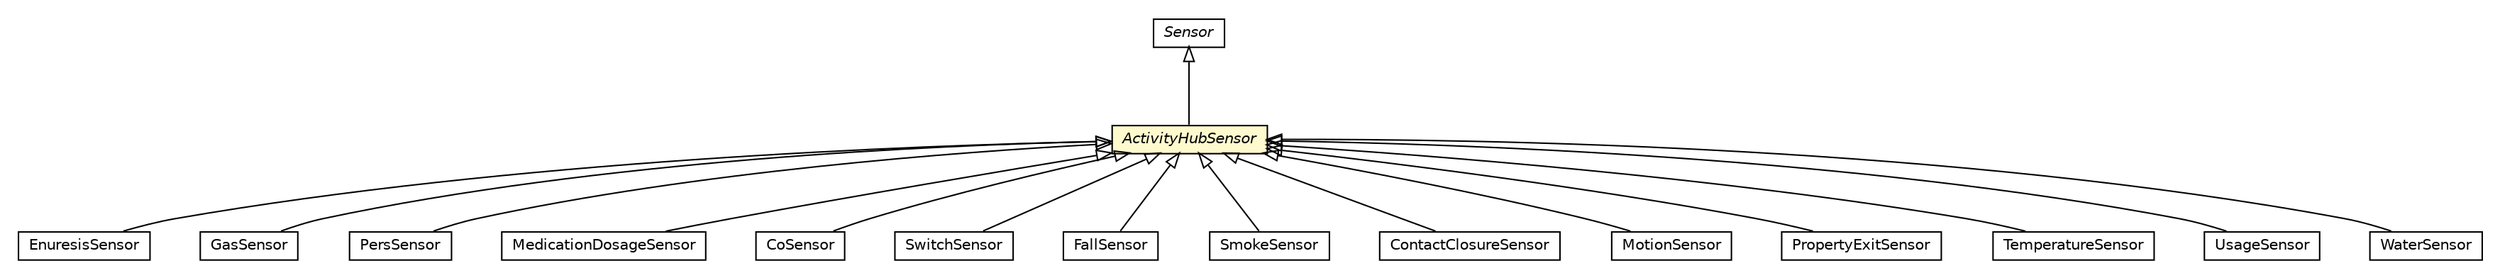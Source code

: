 #!/usr/local/bin/dot
#
# Class diagram 
# Generated by UMLGraph version R5_6-24-gf6e263 (http://www.umlgraph.org/)
#

digraph G {
	edge [fontname="Helvetica",fontsize=10,labelfontname="Helvetica",labelfontsize=10];
	node [fontname="Helvetica",fontsize=10,shape=plaintext];
	nodesep=0.25;
	ranksep=0.5;
	// org.universAAL.ontology.device.Sensor
	c2094841 [label=<<table title="org.universAAL.ontology.device.Sensor" border="0" cellborder="1" cellspacing="0" cellpadding="2" port="p" href="../device/Sensor.html">
		<tr><td><table border="0" cellspacing="0" cellpadding="1">
<tr><td align="center" balign="center"><font face="Helvetica-Oblique"> Sensor </font></td></tr>
		</table></td></tr>
		</table>>, URL="../device/Sensor.html", fontname="Helvetica", fontcolor="black", fontsize=10.0];
	// org.universAAL.ontology.activityhub.EnuresisSensor
	c2094912 [label=<<table title="org.universAAL.ontology.activityhub.EnuresisSensor" border="0" cellborder="1" cellspacing="0" cellpadding="2" port="p" href="./EnuresisSensor.html">
		<tr><td><table border="0" cellspacing="0" cellpadding="1">
<tr><td align="center" balign="center"> EnuresisSensor </td></tr>
		</table></td></tr>
		</table>>, URL="./EnuresisSensor.html", fontname="Helvetica", fontcolor="black", fontsize=10.0];
	// org.universAAL.ontology.activityhub.GasSensor
	c2094913 [label=<<table title="org.universAAL.ontology.activityhub.GasSensor" border="0" cellborder="1" cellspacing="0" cellpadding="2" port="p" href="./GasSensor.html">
		<tr><td><table border="0" cellspacing="0" cellpadding="1">
<tr><td align="center" balign="center"> GasSensor </td></tr>
		</table></td></tr>
		</table>>, URL="./GasSensor.html", fontname="Helvetica", fontcolor="black", fontsize=10.0];
	// org.universAAL.ontology.activityhub.ActivityHubSensor
	c2094916 [label=<<table title="org.universAAL.ontology.activityhub.ActivityHubSensor" border="0" cellborder="1" cellspacing="0" cellpadding="2" port="p" bgcolor="lemonChiffon" href="./ActivityHubSensor.html">
		<tr><td><table border="0" cellspacing="0" cellpadding="1">
<tr><td align="center" balign="center"><font face="Helvetica-Oblique"> ActivityHubSensor </font></td></tr>
		</table></td></tr>
		</table>>, URL="./ActivityHubSensor.html", fontname="Helvetica", fontcolor="black", fontsize=10.0];
	// org.universAAL.ontology.activityhub.PersSensor
	c2094917 [label=<<table title="org.universAAL.ontology.activityhub.PersSensor" border="0" cellborder="1" cellspacing="0" cellpadding="2" port="p" href="./PersSensor.html">
		<tr><td><table border="0" cellspacing="0" cellpadding="1">
<tr><td align="center" balign="center"> PersSensor </td></tr>
		</table></td></tr>
		</table>>, URL="./PersSensor.html", fontname="Helvetica", fontcolor="black", fontsize=10.0];
	// org.universAAL.ontology.activityhub.MedicationDosageSensor
	c2094919 [label=<<table title="org.universAAL.ontology.activityhub.MedicationDosageSensor" border="0" cellborder="1" cellspacing="0" cellpadding="2" port="p" href="./MedicationDosageSensor.html">
		<tr><td><table border="0" cellspacing="0" cellpadding="1">
<tr><td align="center" balign="center"> MedicationDosageSensor </td></tr>
		</table></td></tr>
		</table>>, URL="./MedicationDosageSensor.html", fontname="Helvetica", fontcolor="black", fontsize=10.0];
	// org.universAAL.ontology.activityhub.CoSensor
	c2094920 [label=<<table title="org.universAAL.ontology.activityhub.CoSensor" border="0" cellborder="1" cellspacing="0" cellpadding="2" port="p" href="./CoSensor.html">
		<tr><td><table border="0" cellspacing="0" cellpadding="1">
<tr><td align="center" balign="center"> CoSensor </td></tr>
		</table></td></tr>
		</table>>, URL="./CoSensor.html", fontname="Helvetica", fontcolor="black", fontsize=10.0];
	// org.universAAL.ontology.activityhub.SwitchSensor
	c2094922 [label=<<table title="org.universAAL.ontology.activityhub.SwitchSensor" border="0" cellborder="1" cellspacing="0" cellpadding="2" port="p" href="./SwitchSensor.html">
		<tr><td><table border="0" cellspacing="0" cellpadding="1">
<tr><td align="center" balign="center"> SwitchSensor </td></tr>
		</table></td></tr>
		</table>>, URL="./SwitchSensor.html", fontname="Helvetica", fontcolor="black", fontsize=10.0];
	// org.universAAL.ontology.activityhub.FallSensor
	c2094923 [label=<<table title="org.universAAL.ontology.activityhub.FallSensor" border="0" cellborder="1" cellspacing="0" cellpadding="2" port="p" href="./FallSensor.html">
		<tr><td><table border="0" cellspacing="0" cellpadding="1">
<tr><td align="center" balign="center"> FallSensor </td></tr>
		</table></td></tr>
		</table>>, URL="./FallSensor.html", fontname="Helvetica", fontcolor="black", fontsize=10.0];
	// org.universAAL.ontology.activityhub.SmokeSensor
	c2094924 [label=<<table title="org.universAAL.ontology.activityhub.SmokeSensor" border="0" cellborder="1" cellspacing="0" cellpadding="2" port="p" href="./SmokeSensor.html">
		<tr><td><table border="0" cellspacing="0" cellpadding="1">
<tr><td align="center" balign="center"> SmokeSensor </td></tr>
		</table></td></tr>
		</table>>, URL="./SmokeSensor.html", fontname="Helvetica", fontcolor="black", fontsize=10.0];
	// org.universAAL.ontology.activityhub.ContactClosureSensor
	c2094926 [label=<<table title="org.universAAL.ontology.activityhub.ContactClosureSensor" border="0" cellborder="1" cellspacing="0" cellpadding="2" port="p" href="./ContactClosureSensor.html">
		<tr><td><table border="0" cellspacing="0" cellpadding="1">
<tr><td align="center" balign="center"> ContactClosureSensor </td></tr>
		</table></td></tr>
		</table>>, URL="./ContactClosureSensor.html", fontname="Helvetica", fontcolor="black", fontsize=10.0];
	// org.universAAL.ontology.activityhub.MotionSensor
	c2094929 [label=<<table title="org.universAAL.ontology.activityhub.MotionSensor" border="0" cellborder="1" cellspacing="0" cellpadding="2" port="p" href="./MotionSensor.html">
		<tr><td><table border="0" cellspacing="0" cellpadding="1">
<tr><td align="center" balign="center"> MotionSensor </td></tr>
		</table></td></tr>
		</table>>, URL="./MotionSensor.html", fontname="Helvetica", fontcolor="black", fontsize=10.0];
	// org.universAAL.ontology.activityhub.PropertyExitSensor
	c2094930 [label=<<table title="org.universAAL.ontology.activityhub.PropertyExitSensor" border="0" cellborder="1" cellspacing="0" cellpadding="2" port="p" href="./PropertyExitSensor.html">
		<tr><td><table border="0" cellspacing="0" cellpadding="1">
<tr><td align="center" balign="center"> PropertyExitSensor </td></tr>
		</table></td></tr>
		</table>>, URL="./PropertyExitSensor.html", fontname="Helvetica", fontcolor="black", fontsize=10.0];
	// org.universAAL.ontology.activityhub.TemperatureSensor
	c2094931 [label=<<table title="org.universAAL.ontology.activityhub.TemperatureSensor" border="0" cellborder="1" cellspacing="0" cellpadding="2" port="p" href="./TemperatureSensor.html">
		<tr><td><table border="0" cellspacing="0" cellpadding="1">
<tr><td align="center" balign="center"> TemperatureSensor </td></tr>
		</table></td></tr>
		</table>>, URL="./TemperatureSensor.html", fontname="Helvetica", fontcolor="black", fontsize=10.0];
	// org.universAAL.ontology.activityhub.UsageSensor
	c2094934 [label=<<table title="org.universAAL.ontology.activityhub.UsageSensor" border="0" cellborder="1" cellspacing="0" cellpadding="2" port="p" href="./UsageSensor.html">
		<tr><td><table border="0" cellspacing="0" cellpadding="1">
<tr><td align="center" balign="center"> UsageSensor </td></tr>
		</table></td></tr>
		</table>>, URL="./UsageSensor.html", fontname="Helvetica", fontcolor="black", fontsize=10.0];
	// org.universAAL.ontology.activityhub.WaterSensor
	c2094935 [label=<<table title="org.universAAL.ontology.activityhub.WaterSensor" border="0" cellborder="1" cellspacing="0" cellpadding="2" port="p" href="./WaterSensor.html">
		<tr><td><table border="0" cellspacing="0" cellpadding="1">
<tr><td align="center" balign="center"> WaterSensor </td></tr>
		</table></td></tr>
		</table>>, URL="./WaterSensor.html", fontname="Helvetica", fontcolor="black", fontsize=10.0];
	//org.universAAL.ontology.activityhub.EnuresisSensor extends org.universAAL.ontology.activityhub.ActivityHubSensor
	c2094916:p -> c2094912:p [dir=back,arrowtail=empty];
	//org.universAAL.ontology.activityhub.GasSensor extends org.universAAL.ontology.activityhub.ActivityHubSensor
	c2094916:p -> c2094913:p [dir=back,arrowtail=empty];
	//org.universAAL.ontology.activityhub.ActivityHubSensor extends org.universAAL.ontology.device.Sensor
	c2094841:p -> c2094916:p [dir=back,arrowtail=empty];
	//org.universAAL.ontology.activityhub.PersSensor extends org.universAAL.ontology.activityhub.ActivityHubSensor
	c2094916:p -> c2094917:p [dir=back,arrowtail=empty];
	//org.universAAL.ontology.activityhub.MedicationDosageSensor extends org.universAAL.ontology.activityhub.ActivityHubSensor
	c2094916:p -> c2094919:p [dir=back,arrowtail=empty];
	//org.universAAL.ontology.activityhub.CoSensor extends org.universAAL.ontology.activityhub.ActivityHubSensor
	c2094916:p -> c2094920:p [dir=back,arrowtail=empty];
	//org.universAAL.ontology.activityhub.SwitchSensor extends org.universAAL.ontology.activityhub.ActivityHubSensor
	c2094916:p -> c2094922:p [dir=back,arrowtail=empty];
	//org.universAAL.ontology.activityhub.FallSensor extends org.universAAL.ontology.activityhub.ActivityHubSensor
	c2094916:p -> c2094923:p [dir=back,arrowtail=empty];
	//org.universAAL.ontology.activityhub.SmokeSensor extends org.universAAL.ontology.activityhub.ActivityHubSensor
	c2094916:p -> c2094924:p [dir=back,arrowtail=empty];
	//org.universAAL.ontology.activityhub.ContactClosureSensor extends org.universAAL.ontology.activityhub.ActivityHubSensor
	c2094916:p -> c2094926:p [dir=back,arrowtail=empty];
	//org.universAAL.ontology.activityhub.MotionSensor extends org.universAAL.ontology.activityhub.ActivityHubSensor
	c2094916:p -> c2094929:p [dir=back,arrowtail=empty];
	//org.universAAL.ontology.activityhub.PropertyExitSensor extends org.universAAL.ontology.activityhub.ActivityHubSensor
	c2094916:p -> c2094930:p [dir=back,arrowtail=empty];
	//org.universAAL.ontology.activityhub.TemperatureSensor extends org.universAAL.ontology.activityhub.ActivityHubSensor
	c2094916:p -> c2094931:p [dir=back,arrowtail=empty];
	//org.universAAL.ontology.activityhub.UsageSensor extends org.universAAL.ontology.activityhub.ActivityHubSensor
	c2094916:p -> c2094934:p [dir=back,arrowtail=empty];
	//org.universAAL.ontology.activityhub.WaterSensor extends org.universAAL.ontology.activityhub.ActivityHubSensor
	c2094916:p -> c2094935:p [dir=back,arrowtail=empty];
}

